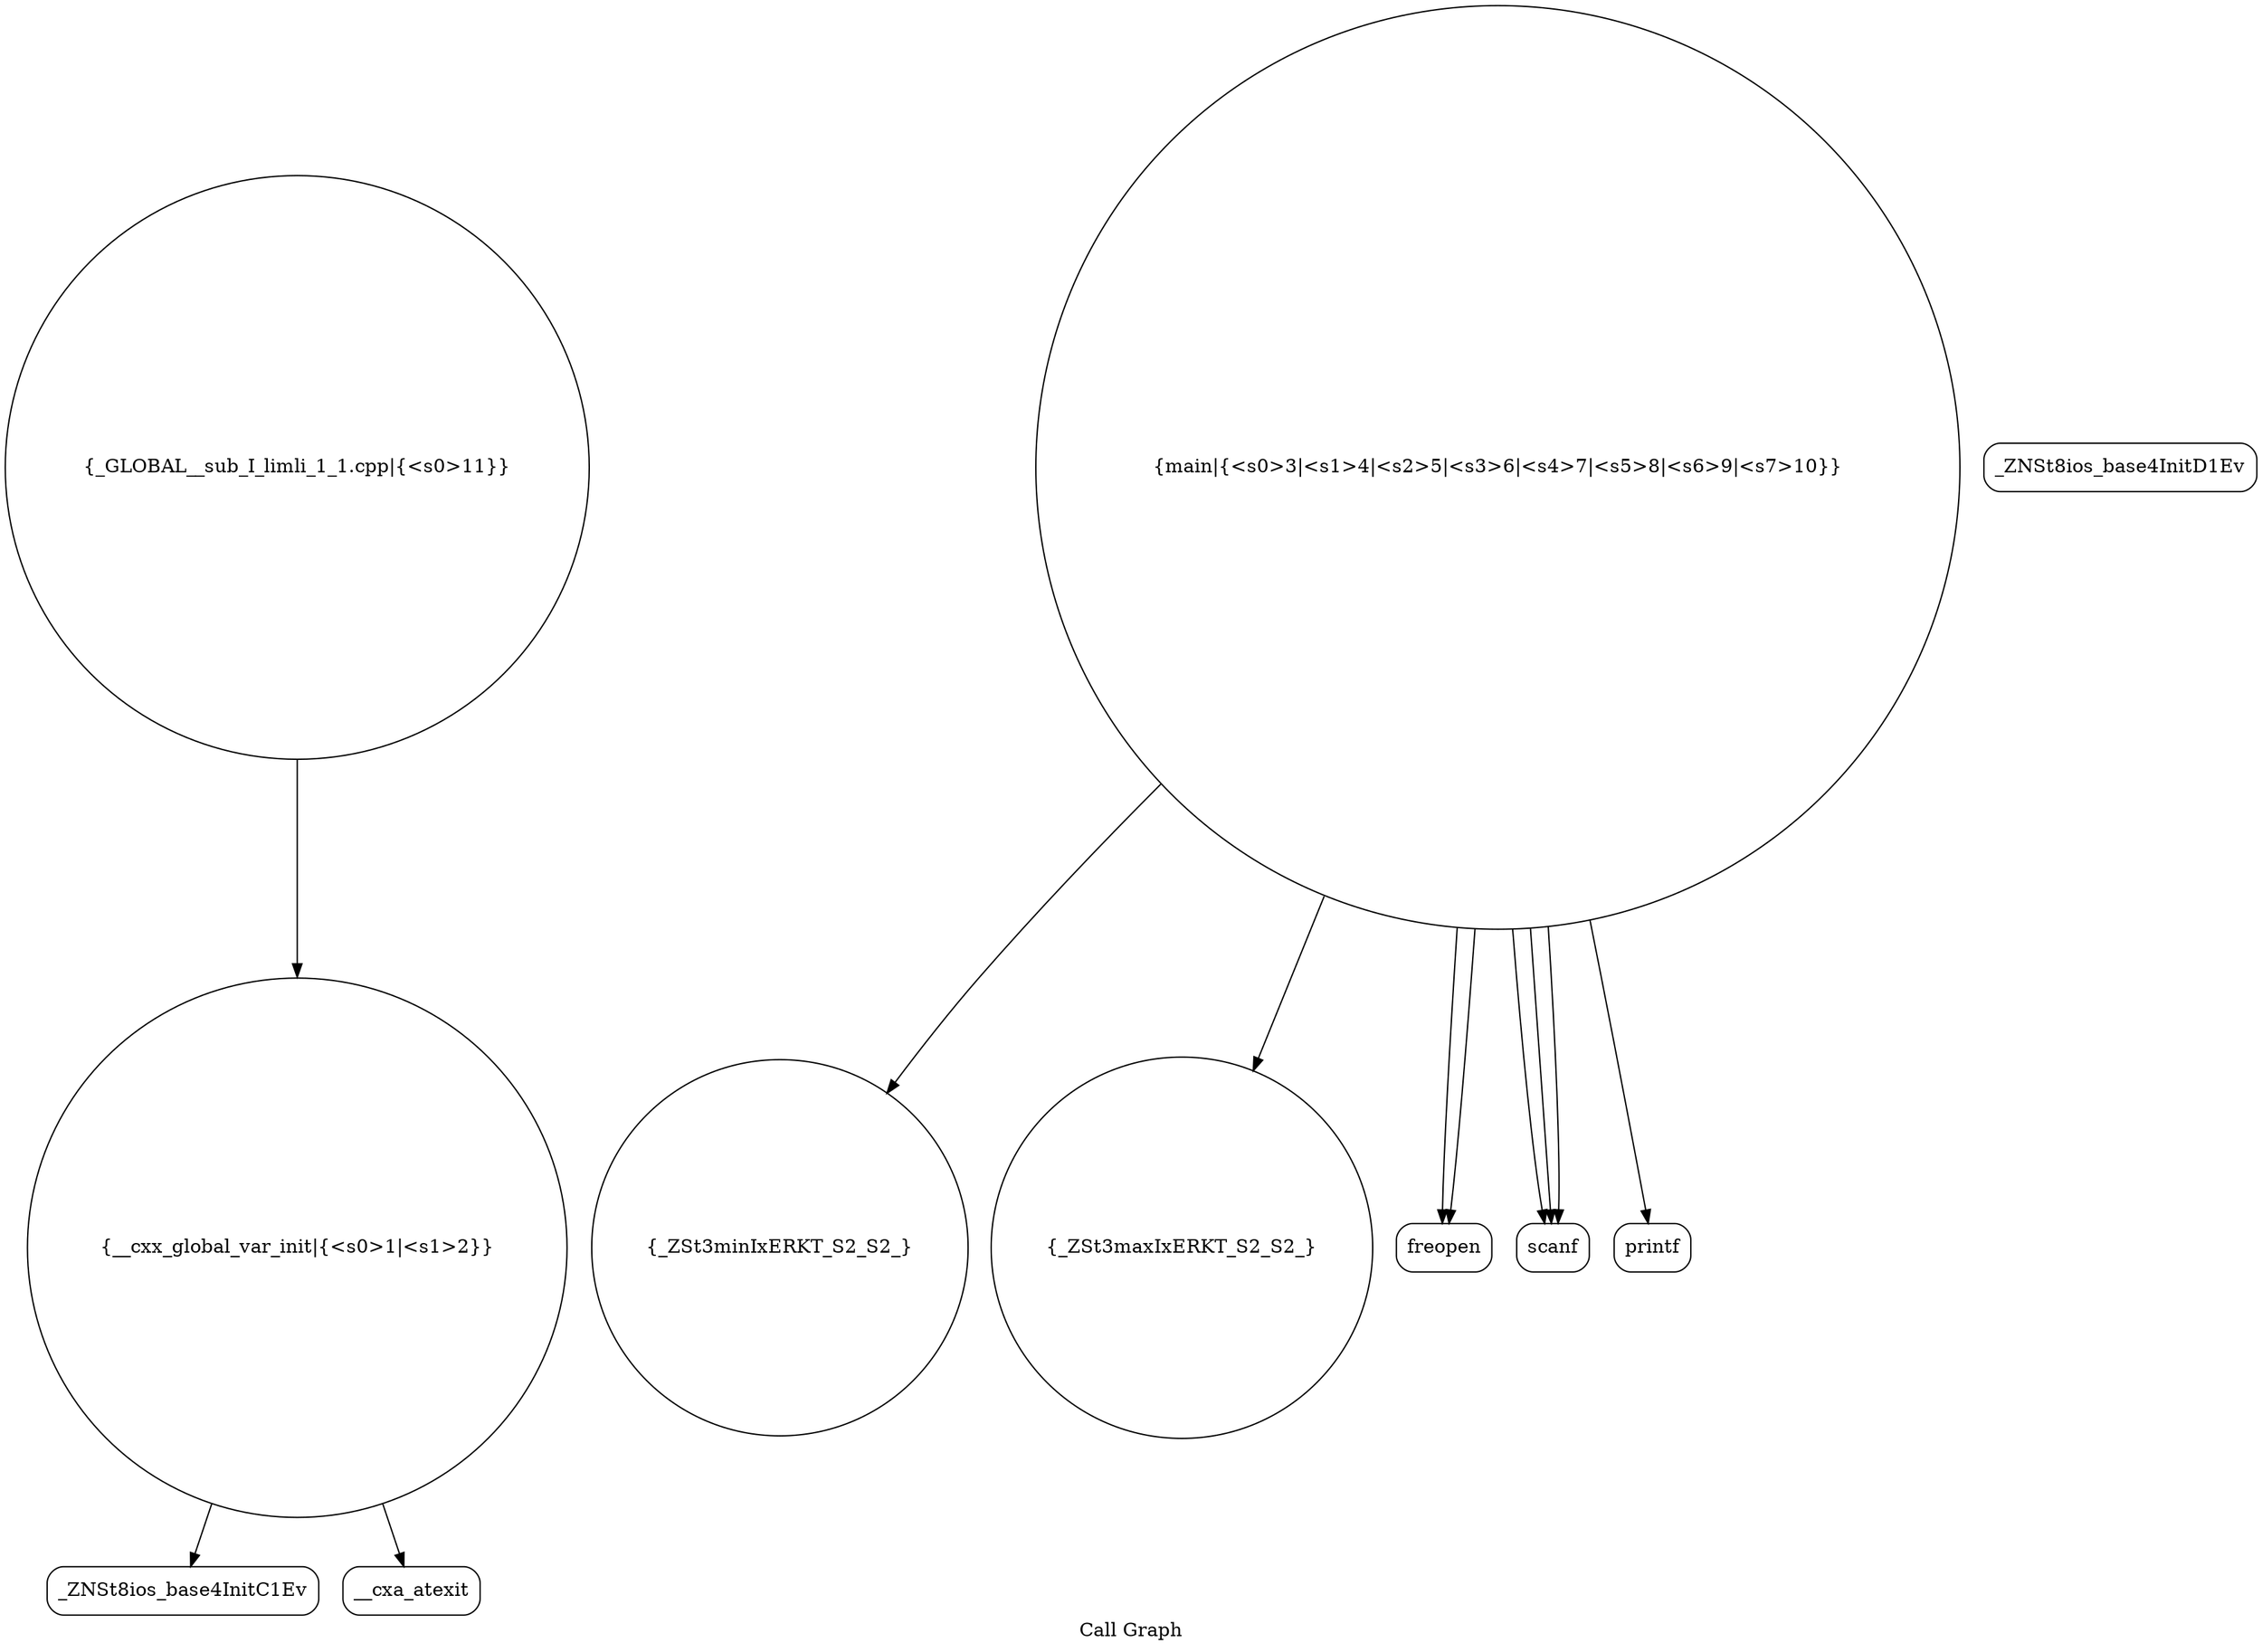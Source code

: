 digraph "Call Graph" {
	label="Call Graph";

	Node0x5645190bf560 [shape=record,shape=circle,label="{__cxx_global_var_init|{<s0>1|<s1>2}}"];
	Node0x5645190bf560:s0 -> Node0x5645190bf9f0[color=black];
	Node0x5645190bf560:s1 -> Node0x5645190bfaf0[color=black];
	Node0x5645190bfcf0 [shape=record,shape=circle,label="{_ZSt3minIxERKT_S2_S2_}"];
	Node0x5645190bfa70 [shape=record,shape=Mrecord,label="{_ZNSt8ios_base4InitD1Ev}"];
	Node0x5645190bfdf0 [shape=record,shape=circle,label="{_ZSt3maxIxERKT_S2_S2_}"];
	Node0x5645190bfb70 [shape=record,shape=circle,label="{main|{<s0>3|<s1>4|<s2>5|<s3>6|<s4>7|<s5>8|<s6>9|<s7>10}}"];
	Node0x5645190bfb70:s0 -> Node0x5645190bfbf0[color=black];
	Node0x5645190bfb70:s1 -> Node0x5645190bfbf0[color=black];
	Node0x5645190bfb70:s2 -> Node0x5645190bfc70[color=black];
	Node0x5645190bfb70:s3 -> Node0x5645190bfc70[color=black];
	Node0x5645190bfb70:s4 -> Node0x5645190bfc70[color=black];
	Node0x5645190bfb70:s5 -> Node0x5645190bfcf0[color=black];
	Node0x5645190bfb70:s6 -> Node0x5645190bfdf0[color=black];
	Node0x5645190bfb70:s7 -> Node0x5645190bfd70[color=black];
	Node0x5645190bfc70 [shape=record,shape=Mrecord,label="{scanf}"];
	Node0x5645190bf9f0 [shape=record,shape=Mrecord,label="{_ZNSt8ios_base4InitC1Ev}"];
	Node0x5645190bfd70 [shape=record,shape=Mrecord,label="{printf}"];
	Node0x5645190bfaf0 [shape=record,shape=Mrecord,label="{__cxa_atexit}"];
	Node0x5645190bfe70 [shape=record,shape=circle,label="{_GLOBAL__sub_I_limli_1_1.cpp|{<s0>11}}"];
	Node0x5645190bfe70:s0 -> Node0x5645190bf560[color=black];
	Node0x5645190bfbf0 [shape=record,shape=Mrecord,label="{freopen}"];
}
